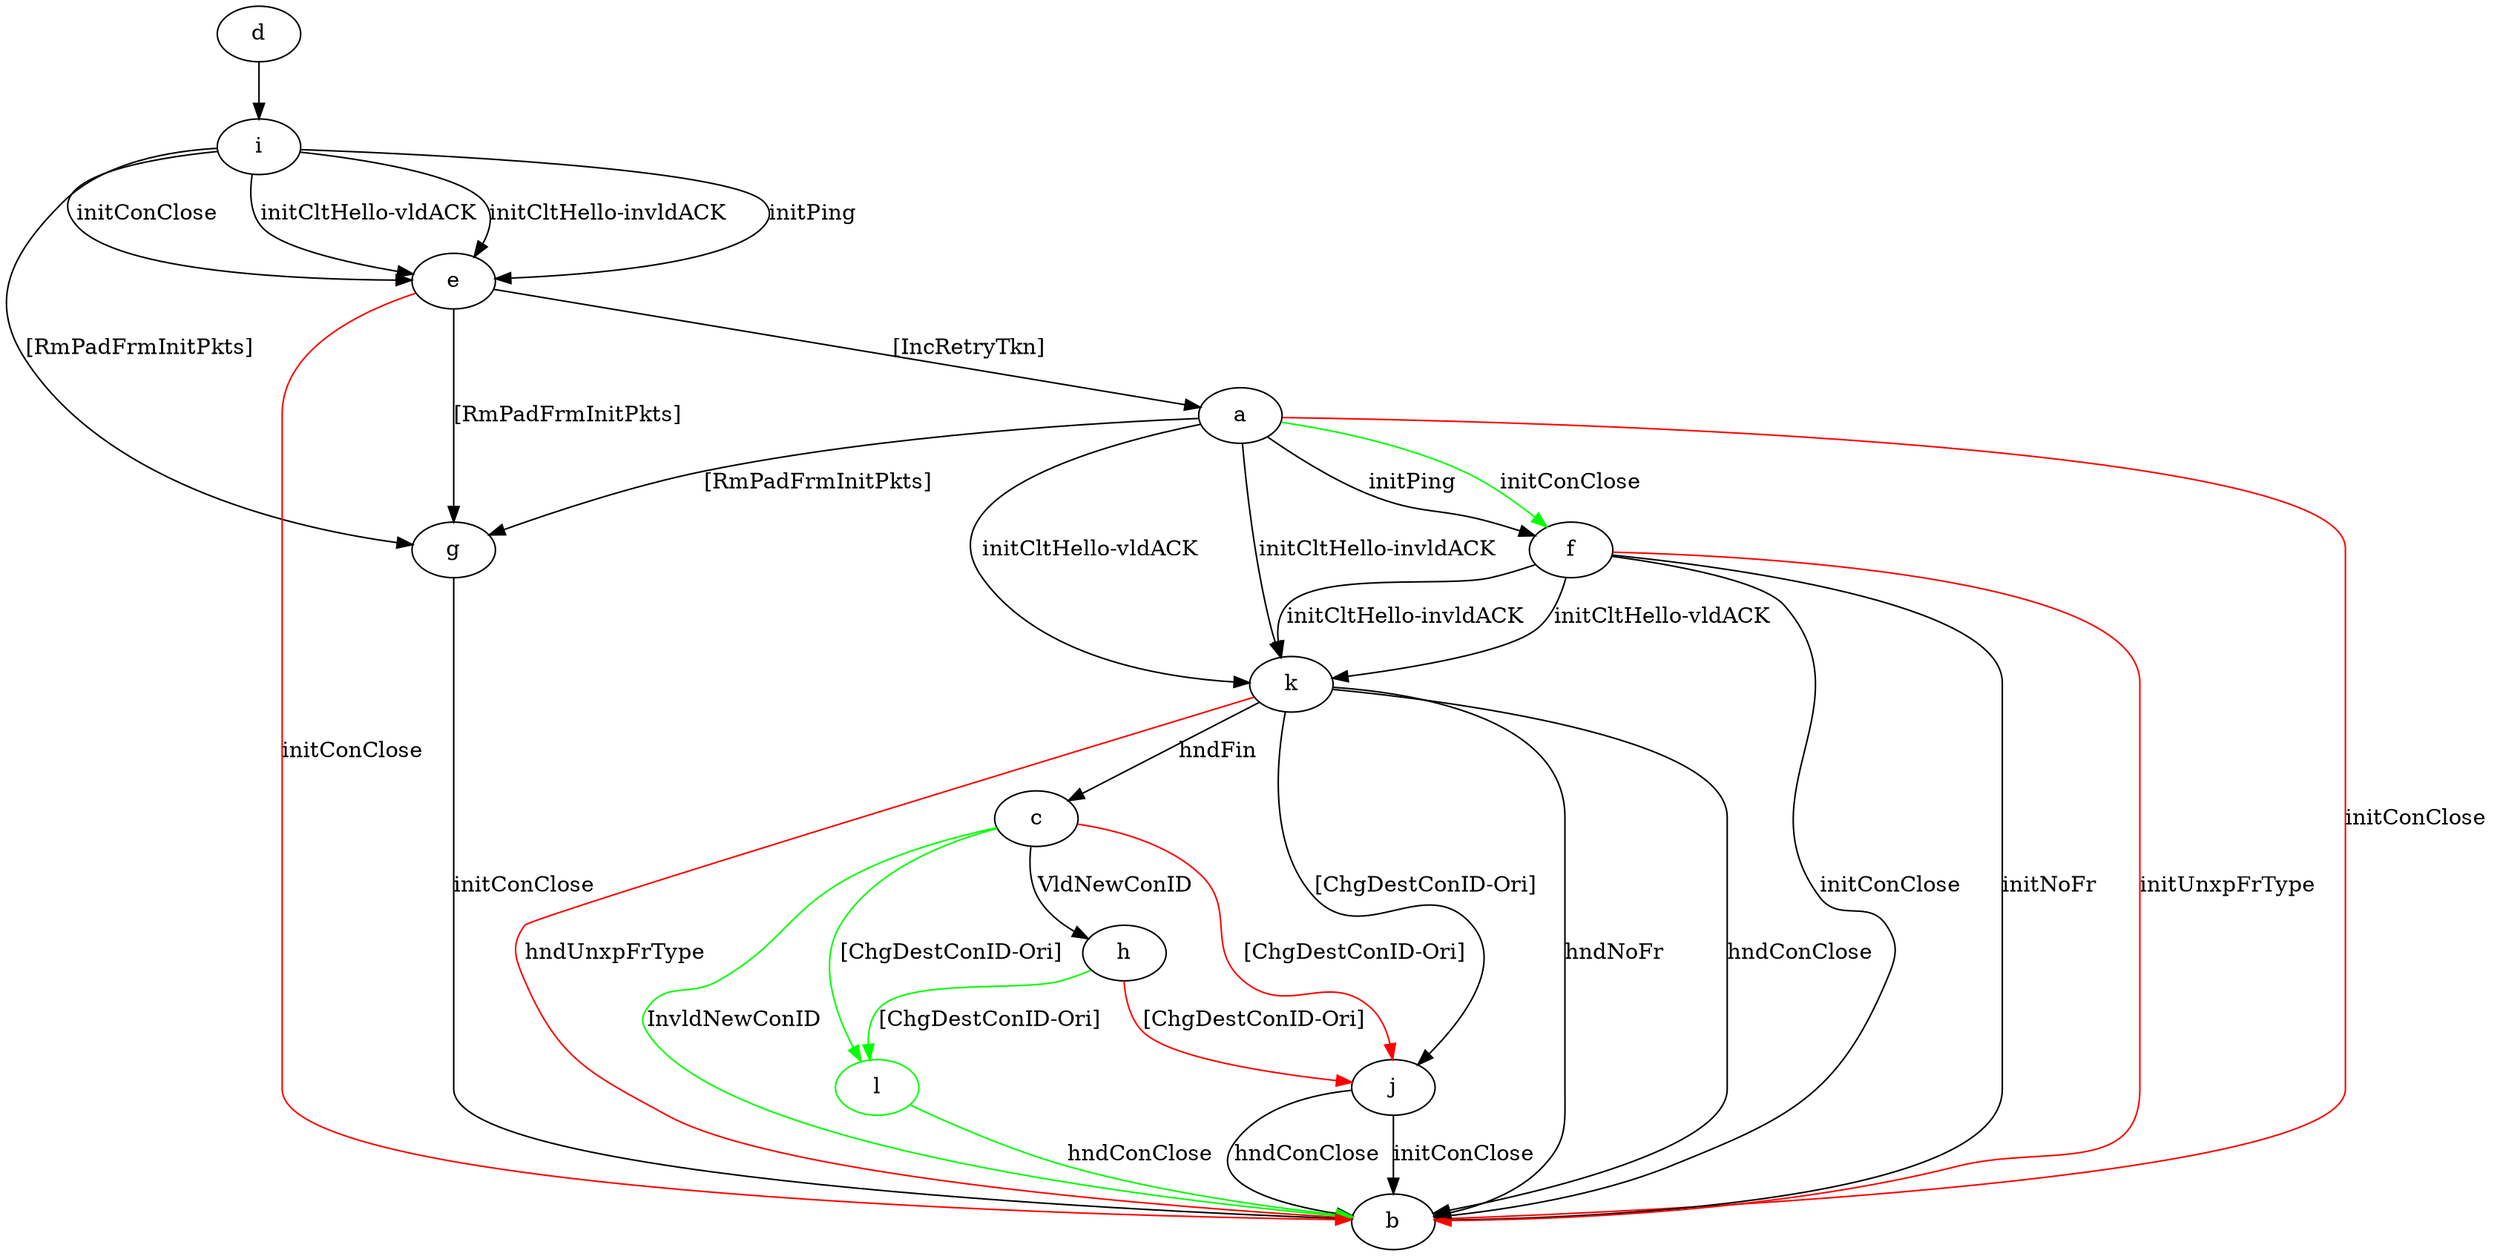 digraph "" {
	a -> b	[key=0,
		color=red,
		label="initConClose "];
	a -> f	[key=0,
		label="initPing "];
	a -> f	[key=1,
		color=green,
		label="initConClose "];
	a -> g	[key=0,
		label="[RmPadFrmInitPkts] "];
	a -> k	[key=0,
		label="initCltHello-vldACK "];
	a -> k	[key=1,
		label="initCltHello-invldACK "];
	c -> b	[key=0,
		color=green,
		label="InvldNewConID "];
	c -> h	[key=0,
		label="VldNewConID "];
	c -> j	[key=0,
		color=red,
		label="[ChgDestConID-Ori] "];
	l	[color=green];
	c -> l	[key=0,
		color=green,
		label="[ChgDestConID-Ori] "];
	d -> i	[key=0];
	e -> a	[key=0,
		label="[IncRetryTkn] "];
	e -> b	[key=0,
		color=red,
		label="initConClose "];
	e -> g	[key=0,
		label="[RmPadFrmInitPkts] "];
	f -> b	[key=0,
		label="initConClose "];
	f -> b	[key=1,
		label="initNoFr "];
	f -> b	[key=2,
		color=red,
		label="initUnxpFrType "];
	f -> k	[key=0,
		label="initCltHello-vldACK "];
	f -> k	[key=1,
		label="initCltHello-invldACK "];
	g -> b	[key=0,
		label="initConClose "];
	h -> j	[key=0,
		color=red,
		label="[ChgDestConID-Ori] "];
	h -> l	[key=0,
		color=green,
		label="[ChgDestConID-Ori] "];
	i -> e	[key=0,
		label="initPing "];
	i -> e	[key=1,
		label="initConClose "];
	i -> e	[key=2,
		label="initCltHello-vldACK "];
	i -> e	[key=3,
		label="initCltHello-invldACK "];
	i -> g	[key=0,
		label="[RmPadFrmInitPkts] "];
	j -> b	[key=0,
		label="initConClose "];
	j -> b	[key=1,
		label="hndConClose "];
	k -> b	[key=0,
		label="hndNoFr "];
	k -> b	[key=1,
		label="hndConClose "];
	k -> b	[key=2,
		color=red,
		label="hndUnxpFrType "];
	k -> c	[key=0,
		label="hndFin "];
	k -> j	[key=0,
		label="[ChgDestConID-Ori] "];
	l -> b	[key=0,
		color=green,
		label="hndConClose "];
}
